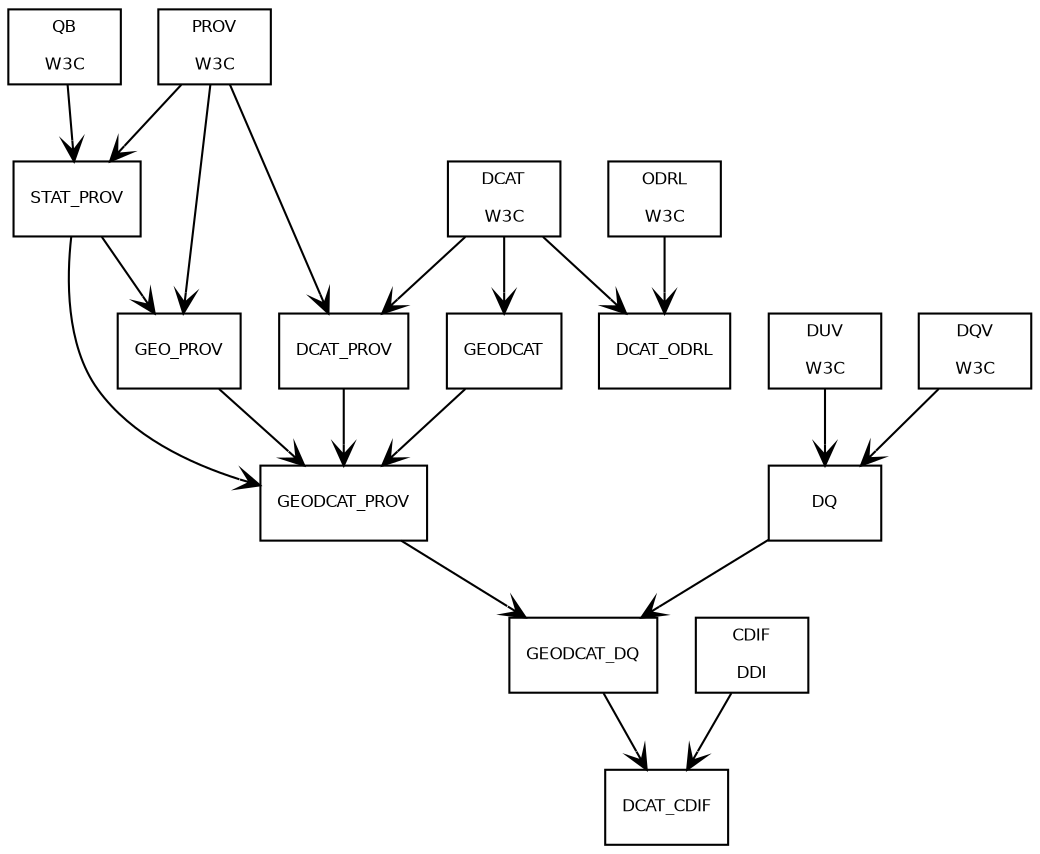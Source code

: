 digraph Dagstuhl{
ratio = "auto"

node [
fontname = Helvetica
fontsize = 8
shape = "record"
]

edge [
arrowtail = "empty"
arrowhead = "vee"
fontsize=8
fontcolor=red
fontname=Helvetica
]


DCAT[
label = "{DCAT\n\nW3C}"
]

PROV [
label = "{PROV\n\nW3C}"
]

QB [
label = "{QB\n\nW3C}"
]
ODRL [
label = "{ODRL\n\nW3C}"
]
GEO_DCAT [
label = "{GEODCAT}"
]
GEO_PROV [
label = "{GEO_PROV}"
]
STAT_PROV [
label = "{STAT_PROV}"
]
DCAT_PROV [
label = "{DCAT_PROV}"
]
GEO_DCAT_PROV [
label = "{GEODCAT_PROV}"
]
GEO_DCAT_DQ [
label = "{GEODCAT_DQ}"
]
GEO_DCAT_DQ [
label = "{GEODCAT_DQ}"
]
CDIF[
label = "{CDIF\n\nDDI}"
]
DCAT_CDIF[
label = "{DCAT_CDIF}"
]
DQV [
label="{DQV\n\nW3C}"
]
DUV [
label="{DUV\n\nW3C}"
]
DQ [
label="{DQ}"
]

DQV -> DQ;
DUV -> DQ ;
DQ -> GEO_DCAT_DQ ;

DCAT -> GEO_DCAT ;
GEO_DCAT -> GEO_DCAT_PROV ;
DCAT -> DCAT_PROV ;
DCAT_PROV -> GEO_DCAT_PROV ;
GEO_DCAT_PROV -> GEO_DCAT_DQ ;
QB -> STAT_PROV ;
PROV -> STAT_PROV ;
STAT_PROV -> GEO_DCAT_PROV ;
DCAT -> DCAT_ODRL ;
PROV -> DCAT_PROV ;
PROV -> GEO_PROV ;
STAT_PROV -> GEO_PROV ;
ODRL -> DCAT_ODRL ;
GEO_PROV -> GEO_DCAT_PROV ;
CDIF -> DCAT_CDIF ;
GEO_DCAT_DQ -> DCAT_CDIF ;


#dcatCatalog -> foafAgent [label="dct:publisher"]
#edge [headlabel = "1..*"]


}
